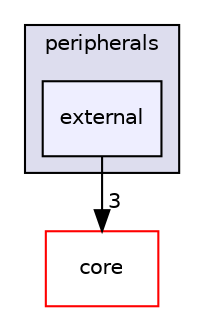 digraph "src/gui/windows/peripherals/external" {
  bgcolor=transparent;
  compound=true
  node [ fontsize="10", fontname="Helvetica"];
  edge [ labelfontsize="10", labelfontname="Helvetica"];
  subgraph clusterdir_8af9cd55c71db5a3a7f716a8c0fe58a4 {
    graph [ bgcolor="#ddddee", pencolor="black", label="peripherals" fontname="Helvetica", fontsize="10", URL="dir_8af9cd55c71db5a3a7f716a8c0fe58a4.html"]
  dir_f6b8d6055a78a4c7a13db2f2c9fbddec [shape=box, label="external", style="filled", fillcolor="#eeeeff", pencolor="black", URL="dir_f6b8d6055a78a4c7a13db2f2c9fbddec.html"];
  }
  dir_aebb8dcc11953d78e620bbef0b9e2183 [shape=box label="core" color="red" URL="dir_aebb8dcc11953d78e620bbef0b9e2183.html"];
  dir_f6b8d6055a78a4c7a13db2f2c9fbddec->dir_aebb8dcc11953d78e620bbef0b9e2183 [headlabel="3", labeldistance=1.5 headhref="dir_000011_000001.html"];
}
